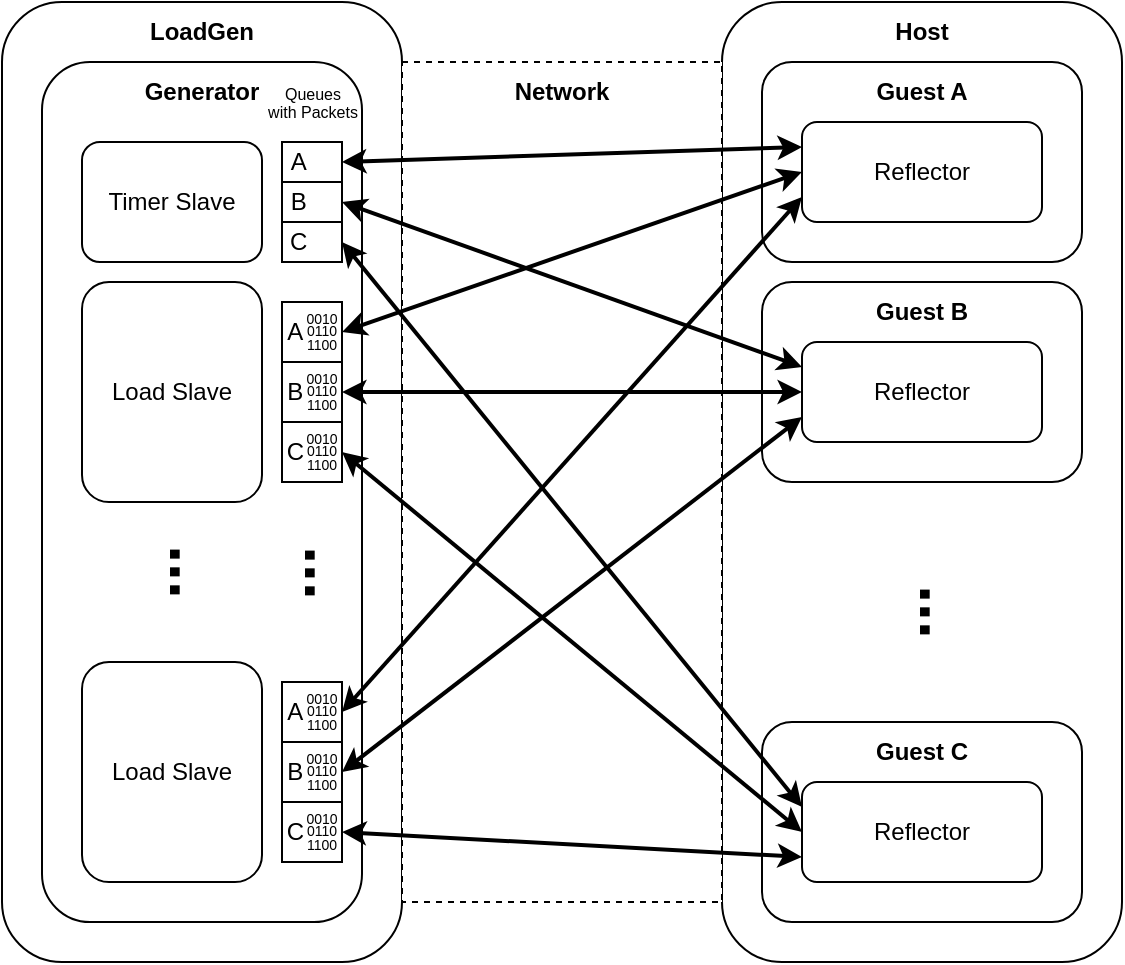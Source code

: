 <mxfile version="21.1.8" type="github">
  <diagram name="Page-1" id="eqyKnO2Cwf8LMekeqgzb">
    <mxGraphModel dx="989" dy="574" grid="1" gridSize="10" guides="1" tooltips="1" connect="1" arrows="1" fold="1" page="1" pageScale="1" pageWidth="800" pageHeight="800" math="0" shadow="0">
      <root>
        <mxCell id="0" />
        <mxCell id="1" parent="0" />
        <mxCell id="RFkQ3Km538WCamqR7Py1-1" value="" style="rounded=1;whiteSpace=wrap;html=1;" vertex="1" parent="1">
          <mxGeometry x="480" y="160" width="200" height="480" as="geometry" />
        </mxCell>
        <mxCell id="RFkQ3Km538WCamqR7Py1-2" value="&lt;b&gt;Host&lt;/b&gt;" style="text;html=1;strokeColor=none;fillColor=none;align=center;verticalAlign=middle;whiteSpace=wrap;rounded=0;" vertex="1" parent="1">
          <mxGeometry x="550" y="160" width="60" height="30" as="geometry" />
        </mxCell>
        <mxCell id="RFkQ3Km538WCamqR7Py1-3" value="" style="rounded=1;whiteSpace=wrap;html=1;" vertex="1" parent="1">
          <mxGeometry x="120" y="160" width="200" height="480" as="geometry" />
        </mxCell>
        <mxCell id="RFkQ3Km538WCamqR7Py1-4" value="&lt;b&gt;LoadGen&lt;/b&gt;" style="text;html=1;strokeColor=none;fillColor=none;align=center;verticalAlign=middle;whiteSpace=wrap;rounded=0;" vertex="1" parent="1">
          <mxGeometry x="190" y="160" width="60" height="30" as="geometry" />
        </mxCell>
        <mxCell id="RFkQ3Km538WCamqR7Py1-5" value="" style="rounded=0;whiteSpace=wrap;html=1;dashed=1;" vertex="1" parent="1">
          <mxGeometry x="320" y="190" width="160" height="420" as="geometry" />
        </mxCell>
        <mxCell id="RFkQ3Km538WCamqR7Py1-6" value="&lt;b&gt;Network&lt;/b&gt;" style="text;html=1;strokeColor=none;fillColor=none;align=center;verticalAlign=middle;whiteSpace=wrap;rounded=0;" vertex="1" parent="1">
          <mxGeometry x="370" y="190" width="60" height="30" as="geometry" />
        </mxCell>
        <mxCell id="RFkQ3Km538WCamqR7Py1-7" value="" style="rounded=1;whiteSpace=wrap;html=1;" vertex="1" parent="1">
          <mxGeometry x="500" y="190" width="160" height="100" as="geometry" />
        </mxCell>
        <mxCell id="RFkQ3Km538WCamqR7Py1-8" value="Guest A" style="text;html=1;strokeColor=none;fillColor=none;align=center;verticalAlign=middle;whiteSpace=wrap;rounded=0;fontStyle=1" vertex="1" parent="1">
          <mxGeometry x="550" y="190" width="60" height="30" as="geometry" />
        </mxCell>
        <mxCell id="RFkQ3Km538WCamqR7Py1-9" value="Reflector" style="rounded=1;whiteSpace=wrap;html=1;fontStyle=0" vertex="1" parent="1">
          <mxGeometry x="520" y="220" width="120" height="50" as="geometry" />
        </mxCell>
        <mxCell id="RFkQ3Km538WCamqR7Py1-10" value="" style="rounded=1;whiteSpace=wrap;html=1;" vertex="1" parent="1">
          <mxGeometry x="500" y="300" width="160" height="100" as="geometry" />
        </mxCell>
        <mxCell id="RFkQ3Km538WCamqR7Py1-11" value="Guest B" style="text;html=1;strokeColor=none;fillColor=none;align=center;verticalAlign=middle;whiteSpace=wrap;rounded=0;fontStyle=1" vertex="1" parent="1">
          <mxGeometry x="550" y="300" width="60" height="30" as="geometry" />
        </mxCell>
        <mxCell id="RFkQ3Km538WCamqR7Py1-12" value="Reflector" style="rounded=1;whiteSpace=wrap;html=1;fontStyle=0" vertex="1" parent="1">
          <mxGeometry x="520" y="330" width="120" height="50" as="geometry" />
        </mxCell>
        <mxCell id="RFkQ3Km538WCamqR7Py1-13" value="" style="rounded=1;whiteSpace=wrap;html=1;" vertex="1" parent="1">
          <mxGeometry x="500" y="520" width="160" height="100" as="geometry" />
        </mxCell>
        <mxCell id="RFkQ3Km538WCamqR7Py1-14" value="Guest C" style="text;html=1;strokeColor=none;fillColor=none;align=center;verticalAlign=middle;whiteSpace=wrap;rounded=0;fontStyle=1" vertex="1" parent="1">
          <mxGeometry x="550" y="520" width="60" height="30" as="geometry" />
        </mxCell>
        <mxCell id="RFkQ3Km538WCamqR7Py1-15" value="Reflector" style="rounded=1;whiteSpace=wrap;html=1;fontStyle=0" vertex="1" parent="1">
          <mxGeometry x="520" y="550" width="120" height="50" as="geometry" />
        </mxCell>
        <mxCell id="RFkQ3Km538WCamqR7Py1-19" value="" style="rounded=1;whiteSpace=wrap;html=1;" vertex="1" parent="1">
          <mxGeometry x="140" y="190" width="160" height="430" as="geometry" />
        </mxCell>
        <mxCell id="RFkQ3Km538WCamqR7Py1-20" value="&lt;b&gt;Generator&lt;/b&gt;" style="text;html=1;strokeColor=none;fillColor=none;align=center;verticalAlign=middle;whiteSpace=wrap;rounded=0;" vertex="1" parent="1">
          <mxGeometry x="190" y="190" width="60" height="30" as="geometry" />
        </mxCell>
        <mxCell id="RFkQ3Km538WCamqR7Py1-21" value="Timer Slave" style="rounded=1;whiteSpace=wrap;html=1;" vertex="1" parent="1">
          <mxGeometry x="160" y="230" width="90" height="60" as="geometry" />
        </mxCell>
        <mxCell id="RFkQ3Km538WCamqR7Py1-22" value="Load Slave" style="rounded=1;whiteSpace=wrap;html=1;" vertex="1" parent="1">
          <mxGeometry x="160" y="300" width="90" height="110" as="geometry" />
        </mxCell>
        <mxCell id="RFkQ3Km538WCamqR7Py1-23" value="Load Slave" style="rounded=1;whiteSpace=wrap;html=1;" vertex="1" parent="1">
          <mxGeometry x="160" y="490" width="90" height="110" as="geometry" />
        </mxCell>
        <mxCell id="RFkQ3Km538WCamqR7Py1-29" value="&lt;b&gt;&lt;font style=&quot;font-size: 32px;&quot;&gt;...&lt;/font&gt;&lt;/b&gt;" style="text;html=1;strokeColor=none;fillColor=none;align=center;verticalAlign=middle;whiteSpace=wrap;rounded=0;rotation=90;" vertex="1" parent="1">
          <mxGeometry x="560" y="450" width="60" height="30" as="geometry" />
        </mxCell>
        <mxCell id="RFkQ3Km538WCamqR7Py1-30" value="&lt;b&gt;&lt;font style=&quot;font-size: 32px;&quot;&gt;...&lt;/font&gt;&lt;/b&gt;" style="text;html=1;strokeColor=none;fillColor=none;align=center;verticalAlign=middle;whiteSpace=wrap;rounded=0;rotation=90;" vertex="1" parent="1">
          <mxGeometry x="185" y="430" width="60" height="30" as="geometry" />
        </mxCell>
        <mxCell id="RFkQ3Km538WCamqR7Py1-42" value="A&amp;nbsp; &amp;nbsp;&amp;nbsp;" style="rounded=0;whiteSpace=wrap;html=1;" vertex="1" parent="1">
          <mxGeometry x="260" y="230" width="30" height="20" as="geometry" />
        </mxCell>
        <mxCell id="RFkQ3Km538WCamqR7Py1-43" value="B&amp;nbsp; &amp;nbsp;&amp;nbsp;" style="rounded=0;whiteSpace=wrap;html=1;" vertex="1" parent="1">
          <mxGeometry x="260" y="250" width="30" height="20" as="geometry" />
        </mxCell>
        <mxCell id="RFkQ3Km538WCamqR7Py1-44" value="C&amp;nbsp; &amp;nbsp;&amp;nbsp;" style="rounded=0;whiteSpace=wrap;html=1;" vertex="1" parent="1">
          <mxGeometry x="260" y="270" width="30" height="20" as="geometry" />
        </mxCell>
        <mxCell id="RFkQ3Km538WCamqR7Py1-47" value="" style="shape=image;html=1;verticalAlign=top;verticalLabelPosition=bottom;labelBackgroundColor=#ffffff;imageAspect=0;aspect=fixed;image=https://cdn4.iconfinder.com/data/icons/essential-app-2/16/stop-watch-time-count-128.png" vertex="1" parent="1">
          <mxGeometry x="275" y="232.5" width="15" height="15" as="geometry" />
        </mxCell>
        <mxCell id="RFkQ3Km538WCamqR7Py1-48" value="" style="shape=image;html=1;verticalAlign=top;verticalLabelPosition=bottom;labelBackgroundColor=#ffffff;imageAspect=0;aspect=fixed;image=https://cdn4.iconfinder.com/data/icons/essential-app-2/16/stop-watch-time-count-128.png" vertex="1" parent="1">
          <mxGeometry x="275" y="252.5" width="15" height="15" as="geometry" />
        </mxCell>
        <mxCell id="RFkQ3Km538WCamqR7Py1-49" value="" style="shape=image;html=1;verticalAlign=top;verticalLabelPosition=bottom;labelBackgroundColor=#ffffff;imageAspect=0;aspect=fixed;image=https://cdn4.iconfinder.com/data/icons/essential-app-2/16/stop-watch-time-count-128.png" vertex="1" parent="1">
          <mxGeometry x="275" y="272.5" width="15" height="15" as="geometry" />
        </mxCell>
        <mxCell id="RFkQ3Km538WCamqR7Py1-50" value="A&amp;nbsp; &amp;nbsp; &amp;nbsp;" style="rounded=0;whiteSpace=wrap;html=1;" vertex="1" parent="1">
          <mxGeometry x="260" y="310" width="30" height="30" as="geometry" />
        </mxCell>
        <mxCell id="RFkQ3Km538WCamqR7Py1-51" value="B&amp;nbsp; &amp;nbsp; &amp;nbsp;" style="rounded=0;whiteSpace=wrap;html=1;" vertex="1" parent="1">
          <mxGeometry x="260" y="340" width="30" height="30" as="geometry" />
        </mxCell>
        <mxCell id="RFkQ3Km538WCamqR7Py1-52" value="C&amp;nbsp; &amp;nbsp; &amp;nbsp;" style="rounded=0;whiteSpace=wrap;html=1;" vertex="1" parent="1">
          <mxGeometry x="260" y="370" width="30" height="30" as="geometry" />
        </mxCell>
        <mxCell id="RFkQ3Km538WCamqR7Py1-53" value="&lt;p style=&quot;line-height: 60%;&quot;&gt;&lt;font style=&quot;font-size: 8px;&quot;&gt;Queues&lt;br&gt;with Packets&lt;/font&gt;&lt;/p&gt;" style="text;html=1;strokeColor=none;fillColor=none;align=center;verticalAlign=middle;whiteSpace=wrap;rounded=0;" vertex="1" parent="1">
          <mxGeometry x="247.5" y="200" width="55" height="20" as="geometry" />
        </mxCell>
        <mxCell id="RFkQ3Km538WCamqR7Py1-56" value="&lt;p style=&quot;line-height: 90%; font-size: 7px;&quot;&gt;0010&lt;br&gt;0110&lt;br&gt;1100&lt;/p&gt;" style="text;html=1;strokeColor=none;fillColor=none;align=center;verticalAlign=middle;whiteSpace=wrap;rounded=0;" vertex="1" parent="1">
          <mxGeometry x="270" y="315" width="20" height="20" as="geometry" />
        </mxCell>
        <mxCell id="RFkQ3Km538WCamqR7Py1-57" value="&lt;p style=&quot;line-height: 90%; font-size: 7px;&quot;&gt;0010&lt;br&gt;0110&lt;br&gt;1100&lt;/p&gt;" style="text;html=1;strokeColor=none;fillColor=none;align=center;verticalAlign=middle;whiteSpace=wrap;rounded=0;" vertex="1" parent="1">
          <mxGeometry x="270" y="345" width="20" height="20" as="geometry" />
        </mxCell>
        <mxCell id="RFkQ3Km538WCamqR7Py1-58" value="&lt;p style=&quot;line-height: 90%; font-size: 7px;&quot;&gt;0010&lt;br&gt;0110&lt;br&gt;1100&lt;/p&gt;" style="text;html=1;strokeColor=none;fillColor=none;align=center;verticalAlign=middle;whiteSpace=wrap;rounded=0;" vertex="1" parent="1">
          <mxGeometry x="270" y="375" width="20" height="20" as="geometry" />
        </mxCell>
        <mxCell id="RFkQ3Km538WCamqR7Py1-59" value="A&amp;nbsp; &amp;nbsp; &amp;nbsp;" style="rounded=0;whiteSpace=wrap;html=1;" vertex="1" parent="1">
          <mxGeometry x="260" y="500" width="30" height="30" as="geometry" />
        </mxCell>
        <mxCell id="RFkQ3Km538WCamqR7Py1-60" value="B&amp;nbsp; &amp;nbsp; &amp;nbsp;" style="rounded=0;whiteSpace=wrap;html=1;" vertex="1" parent="1">
          <mxGeometry x="260" y="530" width="30" height="30" as="geometry" />
        </mxCell>
        <mxCell id="RFkQ3Km538WCamqR7Py1-61" value="C&amp;nbsp; &amp;nbsp; &amp;nbsp;" style="rounded=0;whiteSpace=wrap;html=1;" vertex="1" parent="1">
          <mxGeometry x="260" y="560" width="30" height="30" as="geometry" />
        </mxCell>
        <mxCell id="RFkQ3Km538WCamqR7Py1-62" value="&lt;p style=&quot;line-height: 90%; font-size: 7px;&quot;&gt;0010&lt;br&gt;0110&lt;br&gt;1100&lt;/p&gt;" style="text;html=1;strokeColor=none;fillColor=none;align=center;verticalAlign=middle;whiteSpace=wrap;rounded=0;" vertex="1" parent="1">
          <mxGeometry x="270" y="505" width="20" height="20" as="geometry" />
        </mxCell>
        <mxCell id="RFkQ3Km538WCamqR7Py1-63" value="&lt;p style=&quot;line-height: 90%; font-size: 7px;&quot;&gt;0010&lt;br&gt;0110&lt;br&gt;1100&lt;/p&gt;" style="text;html=1;strokeColor=none;fillColor=none;align=center;verticalAlign=middle;whiteSpace=wrap;rounded=0;" vertex="1" parent="1">
          <mxGeometry x="270" y="535" width="20" height="20" as="geometry" />
        </mxCell>
        <mxCell id="RFkQ3Km538WCamqR7Py1-64" value="&lt;p style=&quot;line-height: 90%; font-size: 7px;&quot;&gt;0010&lt;br&gt;0110&lt;br&gt;1100&lt;/p&gt;" style="text;html=1;strokeColor=none;fillColor=none;align=center;verticalAlign=middle;whiteSpace=wrap;rounded=0;" vertex="1" parent="1">
          <mxGeometry x="270" y="565" width="20" height="20" as="geometry" />
        </mxCell>
        <mxCell id="RFkQ3Km538WCamqR7Py1-65" value="&lt;b&gt;&lt;font style=&quot;font-size: 32px;&quot;&gt;...&lt;/font&gt;&lt;/b&gt;" style="text;html=1;strokeColor=none;fillColor=none;align=center;verticalAlign=middle;whiteSpace=wrap;rounded=0;rotation=90;" vertex="1" parent="1">
          <mxGeometry x="252.5" y="430" width="60" height="30" as="geometry" />
        </mxCell>
        <mxCell id="RFkQ3Km538WCamqR7Py1-67" value="" style="endArrow=classic;startArrow=classic;html=1;rounded=0;entryX=0;entryY=0.25;entryDx=0;entryDy=0;exitX=1;exitY=0.5;exitDx=0;exitDy=0;strokeWidth=2;" edge="1" parent="1" source="RFkQ3Km538WCamqR7Py1-47" target="RFkQ3Km538WCamqR7Py1-9">
          <mxGeometry width="50" height="50" relative="1" as="geometry">
            <mxPoint x="340" y="510" as="sourcePoint" />
            <mxPoint x="390" y="460" as="targetPoint" />
          </mxGeometry>
        </mxCell>
        <mxCell id="RFkQ3Km538WCamqR7Py1-68" value="" style="endArrow=classic;startArrow=classic;html=1;rounded=0;entryX=0;entryY=0.5;entryDx=0;entryDy=0;exitX=1;exitY=0.5;exitDx=0;exitDy=0;strokeWidth=2;" edge="1" parent="1" source="RFkQ3Km538WCamqR7Py1-56" target="RFkQ3Km538WCamqR7Py1-9">
          <mxGeometry width="50" height="50" relative="1" as="geometry">
            <mxPoint x="300" y="250" as="sourcePoint" />
            <mxPoint x="530" y="243" as="targetPoint" />
          </mxGeometry>
        </mxCell>
        <mxCell id="RFkQ3Km538WCamqR7Py1-69" value="" style="endArrow=classic;startArrow=classic;html=1;rounded=0;entryX=0;entryY=0.75;entryDx=0;entryDy=0;exitX=1;exitY=0.5;exitDx=0;exitDy=0;strokeWidth=2;" edge="1" parent="1" source="RFkQ3Km538WCamqR7Py1-62" target="RFkQ3Km538WCamqR7Py1-9">
          <mxGeometry width="50" height="50" relative="1" as="geometry">
            <mxPoint x="310" y="260" as="sourcePoint" />
            <mxPoint x="540" y="253" as="targetPoint" />
          </mxGeometry>
        </mxCell>
        <mxCell id="RFkQ3Km538WCamqR7Py1-70" value="" style="endArrow=classic;startArrow=classic;html=1;rounded=0;entryX=0;entryY=0.25;entryDx=0;entryDy=0;exitX=1;exitY=0.5;exitDx=0;exitDy=0;strokeWidth=2;" edge="1" parent="1" source="RFkQ3Km538WCamqR7Py1-48" target="RFkQ3Km538WCamqR7Py1-12">
          <mxGeometry width="50" height="50" relative="1" as="geometry">
            <mxPoint x="300" y="250" as="sourcePoint" />
            <mxPoint x="530" y="243" as="targetPoint" />
          </mxGeometry>
        </mxCell>
        <mxCell id="RFkQ3Km538WCamqR7Py1-71" value="" style="endArrow=classic;startArrow=classic;html=1;rounded=0;entryX=0;entryY=0.5;entryDx=0;entryDy=0;exitX=1;exitY=0.5;exitDx=0;exitDy=0;strokeWidth=2;" edge="1" parent="1" source="RFkQ3Km538WCamqR7Py1-57" target="RFkQ3Km538WCamqR7Py1-12">
          <mxGeometry width="50" height="50" relative="1" as="geometry">
            <mxPoint x="300" y="270" as="sourcePoint" />
            <mxPoint x="530" y="353" as="targetPoint" />
          </mxGeometry>
        </mxCell>
        <mxCell id="RFkQ3Km538WCamqR7Py1-72" value="" style="endArrow=classic;startArrow=classic;html=1;rounded=0;entryX=0;entryY=0.75;entryDx=0;entryDy=0;exitX=1;exitY=0.5;exitDx=0;exitDy=0;strokeWidth=2;" edge="1" parent="1" source="RFkQ3Km538WCamqR7Py1-63" target="RFkQ3Km538WCamqR7Py1-12">
          <mxGeometry width="50" height="50" relative="1" as="geometry">
            <mxPoint x="300" y="365" as="sourcePoint" />
            <mxPoint x="530" y="365" as="targetPoint" />
          </mxGeometry>
        </mxCell>
        <mxCell id="RFkQ3Km538WCamqR7Py1-73" value="" style="endArrow=classic;startArrow=classic;html=1;rounded=0;entryX=0;entryY=0.5;entryDx=0;entryDy=0;exitX=1;exitY=0.5;exitDx=0;exitDy=0;strokeWidth=2;" edge="1" parent="1" source="RFkQ3Km538WCamqR7Py1-58" target="RFkQ3Km538WCamqR7Py1-15">
          <mxGeometry width="50" height="50" relative="1" as="geometry">
            <mxPoint x="300" y="365" as="sourcePoint" />
            <mxPoint x="530" y="365" as="targetPoint" />
          </mxGeometry>
        </mxCell>
        <mxCell id="RFkQ3Km538WCamqR7Py1-74" value="" style="endArrow=classic;startArrow=classic;html=1;rounded=0;entryX=0;entryY=0.25;entryDx=0;entryDy=0;exitX=1;exitY=0.5;exitDx=0;exitDy=0;strokeWidth=2;" edge="1" parent="1" source="RFkQ3Km538WCamqR7Py1-44" target="RFkQ3Km538WCamqR7Py1-15">
          <mxGeometry width="50" height="50" relative="1" as="geometry">
            <mxPoint x="300" y="395" as="sourcePoint" />
            <mxPoint x="530" y="585" as="targetPoint" />
          </mxGeometry>
        </mxCell>
        <mxCell id="RFkQ3Km538WCamqR7Py1-75" value="" style="endArrow=classic;startArrow=classic;html=1;rounded=0;entryX=0;entryY=0.75;entryDx=0;entryDy=0;exitX=1;exitY=0.5;exitDx=0;exitDy=0;strokeWidth=2;" edge="1" parent="1" source="RFkQ3Km538WCamqR7Py1-64" target="RFkQ3Km538WCamqR7Py1-15">
          <mxGeometry width="50" height="50" relative="1" as="geometry">
            <mxPoint x="310" y="405" as="sourcePoint" />
            <mxPoint x="540" y="595" as="targetPoint" />
          </mxGeometry>
        </mxCell>
      </root>
    </mxGraphModel>
  </diagram>
</mxfile>

